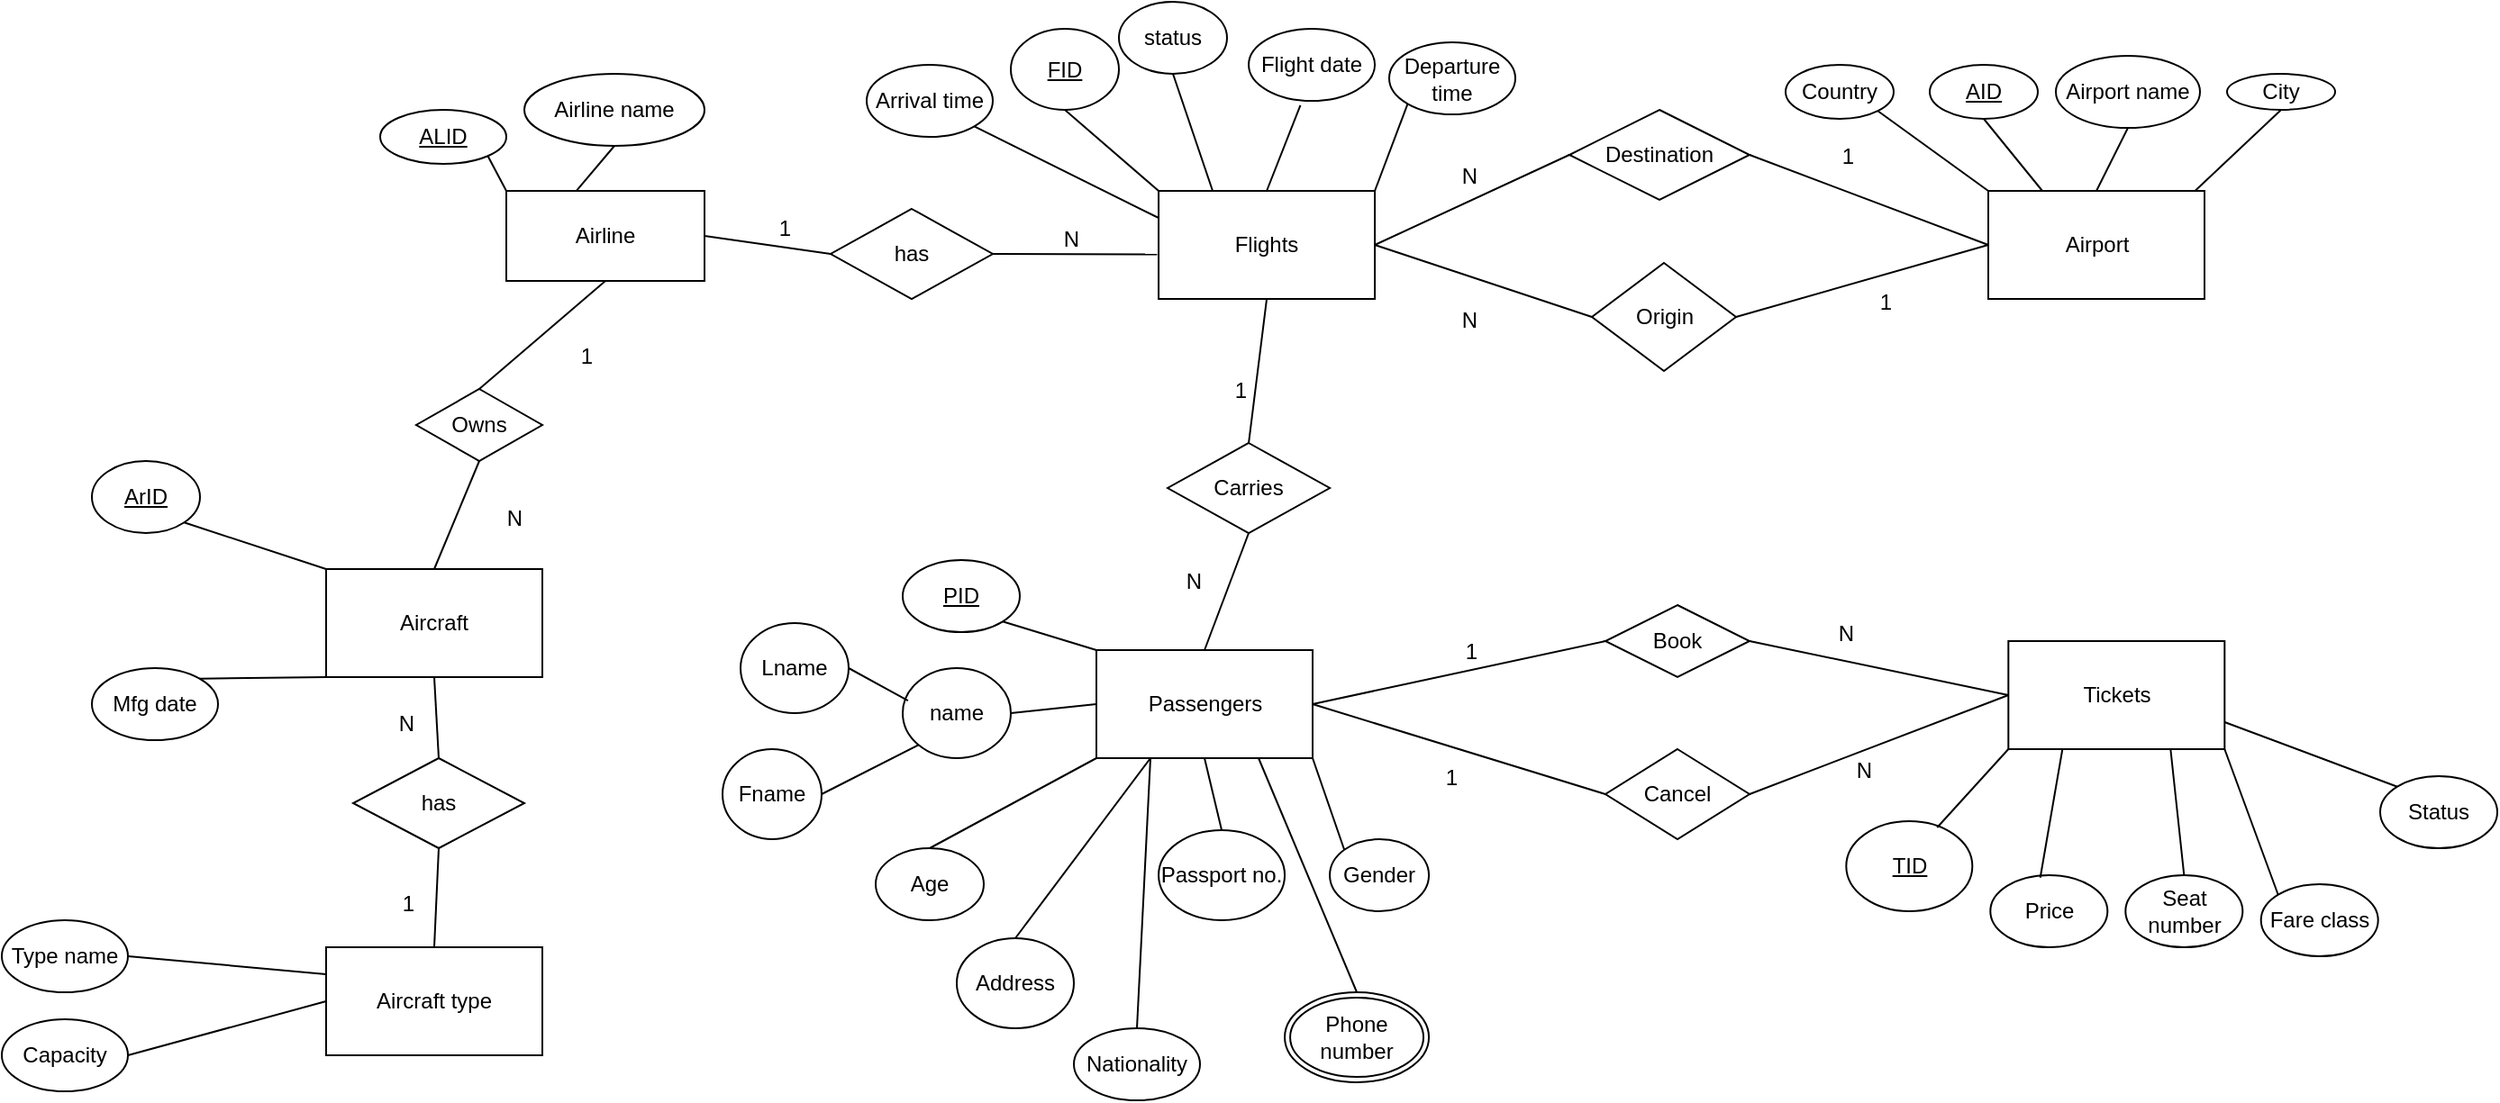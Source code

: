 <mxfile version="24.0.2" type="device">
  <diagram id="R2lEEEUBdFMjLlhIrx00" name="Page-1">
    <mxGraphModel dx="2116" dy="1757" grid="1" gridSize="10" guides="1" tooltips="1" connect="1" arrows="1" fold="1" page="1" pageScale="1" pageWidth="850" pageHeight="1100" math="0" shadow="0" extFonts="Permanent Marker^https://fonts.googleapis.com/css?family=Permanent+Marker">
      <root>
        <mxCell id="0" />
        <mxCell id="1" parent="0" />
        <mxCell id="Ed32em5z93W1DroC9NEO-1" value="Airport" style="rounded=0;whiteSpace=wrap;html=1;" vertex="1" parent="1">
          <mxGeometry x="632.5" y="100" width="120" height="60" as="geometry" />
        </mxCell>
        <mxCell id="Ed32em5z93W1DroC9NEO-5" value="Airline" style="rounded=0;whiteSpace=wrap;html=1;" vertex="1" parent="1">
          <mxGeometry x="-190" y="100" width="110" height="50" as="geometry" />
        </mxCell>
        <mxCell id="Ed32em5z93W1DroC9NEO-7" value="Tickets" style="rounded=0;whiteSpace=wrap;html=1;" vertex="1" parent="1">
          <mxGeometry x="643.66" y="350" width="120" height="60" as="geometry" />
        </mxCell>
        <mxCell id="Ed32em5z93W1DroC9NEO-8" value="Passengers" style="whiteSpace=wrap;html=1;" vertex="1" parent="1">
          <mxGeometry x="137.5" y="355" width="120" height="60" as="geometry" />
        </mxCell>
        <mxCell id="Ed32em5z93W1DroC9NEO-9" value="Flights" style="whiteSpace=wrap;html=1;" vertex="1" parent="1">
          <mxGeometry x="172.03" y="100" width="120" height="60" as="geometry" />
        </mxCell>
        <mxCell id="Ed32em5z93W1DroC9NEO-10" value="Aircraft" style="whiteSpace=wrap;html=1;" vertex="1" parent="1">
          <mxGeometry x="-290" y="310" width="120" height="60" as="geometry" />
        </mxCell>
        <mxCell id="Ed32em5z93W1DroC9NEO-11" value="Aircraft type" style="whiteSpace=wrap;html=1;" vertex="1" parent="1">
          <mxGeometry x="-290" y="520" width="120" height="60" as="geometry" />
        </mxCell>
        <mxCell id="Ed32em5z93W1DroC9NEO-16" value="ALID" style="ellipse;whiteSpace=wrap;html=1;align=center;fontStyle=4;" vertex="1" parent="1">
          <mxGeometry x="-260" y="55" width="70" height="30" as="geometry" />
        </mxCell>
        <mxCell id="Ed32em5z93W1DroC9NEO-22" value="" style="endArrow=none;html=1;rounded=0;exitX=0;exitY=0;exitDx=0;exitDy=0;entryX=1;entryY=1;entryDx=0;entryDy=0;" edge="1" parent="1" source="Ed32em5z93W1DroC9NEO-5" target="Ed32em5z93W1DroC9NEO-16">
          <mxGeometry width="50" height="50" relative="1" as="geometry">
            <mxPoint x="-200" y="115" as="sourcePoint" />
            <mxPoint x="-150" y="65" as="targetPoint" />
          </mxGeometry>
        </mxCell>
        <mxCell id="Ed32em5z93W1DroC9NEO-24" value="Airline name" style="ellipse;whiteSpace=wrap;html=1;align=center;" vertex="1" parent="1">
          <mxGeometry x="-180" y="35" width="100" height="40" as="geometry" />
        </mxCell>
        <mxCell id="Ed32em5z93W1DroC9NEO-25" value="Airport name" style="ellipse;whiteSpace=wrap;html=1;align=center;" vertex="1" parent="1">
          <mxGeometry x="670" y="25" width="80" height="40" as="geometry" />
        </mxCell>
        <mxCell id="Ed32em5z93W1DroC9NEO-27" value="AID" style="ellipse;whiteSpace=wrap;html=1;align=center;fontStyle=4;" vertex="1" parent="1">
          <mxGeometry x="600" y="30" width="60" height="30" as="geometry" />
        </mxCell>
        <mxCell id="Ed32em5z93W1DroC9NEO-28" value="Country" style="ellipse;whiteSpace=wrap;html=1;align=center;" vertex="1" parent="1">
          <mxGeometry x="520" y="30" width="60" height="30" as="geometry" />
        </mxCell>
        <mxCell id="Ed32em5z93W1DroC9NEO-29" value="City" style="ellipse;whiteSpace=wrap;html=1;align=center;" vertex="1" parent="1">
          <mxGeometry x="765" y="35" width="60" height="20" as="geometry" />
        </mxCell>
        <mxCell id="Ed32em5z93W1DroC9NEO-32" value="" style="endArrow=none;html=1;rounded=0;entryX=0.353;entryY=0.002;entryDx=0;entryDy=0;entryPerimeter=0;exitX=0.5;exitY=1;exitDx=0;exitDy=0;" edge="1" parent="1" source="Ed32em5z93W1DroC9NEO-24" target="Ed32em5z93W1DroC9NEO-5">
          <mxGeometry relative="1" as="geometry">
            <mxPoint x="-110" y="75" as="sourcePoint" />
            <mxPoint x="50" y="75" as="targetPoint" />
          </mxGeometry>
        </mxCell>
        <mxCell id="Ed32em5z93W1DroC9NEO-35" value="" style="endArrow=none;html=1;rounded=0;entryX=0;entryY=0;entryDx=0;entryDy=0;exitX=1;exitY=1;exitDx=0;exitDy=0;" edge="1" parent="1" source="Ed32em5z93W1DroC9NEO-28" target="Ed32em5z93W1DroC9NEO-1">
          <mxGeometry relative="1" as="geometry">
            <mxPoint x="525" y="100" as="sourcePoint" />
            <mxPoint x="685" y="100" as="targetPoint" />
          </mxGeometry>
        </mxCell>
        <mxCell id="Ed32em5z93W1DroC9NEO-36" value="" style="endArrow=none;html=1;rounded=0;entryX=0.25;entryY=0;entryDx=0;entryDy=0;exitX=0.5;exitY=1;exitDx=0;exitDy=0;" edge="1" parent="1" source="Ed32em5z93W1DroC9NEO-27" target="Ed32em5z93W1DroC9NEO-1">
          <mxGeometry relative="1" as="geometry">
            <mxPoint x="571" y="65" as="sourcePoint" />
            <mxPoint x="630" y="84" as="targetPoint" />
          </mxGeometry>
        </mxCell>
        <mxCell id="Ed32em5z93W1DroC9NEO-37" value="" style="endArrow=none;html=1;rounded=0;entryX=0.5;entryY=0;entryDx=0;entryDy=0;exitX=0.5;exitY=1;exitDx=0;exitDy=0;" edge="1" parent="1" source="Ed32em5z93W1DroC9NEO-25" target="Ed32em5z93W1DroC9NEO-1">
          <mxGeometry relative="1" as="geometry">
            <mxPoint x="680" y="80" as="sourcePoint" />
            <mxPoint x="720" y="89" as="targetPoint" />
          </mxGeometry>
        </mxCell>
        <mxCell id="Ed32em5z93W1DroC9NEO-38" value="" style="endArrow=none;html=1;rounded=0;entryX=0.954;entryY=0.005;entryDx=0;entryDy=0;entryPerimeter=0;exitX=0.5;exitY=1;exitDx=0;exitDy=0;" edge="1" parent="1" source="Ed32em5z93W1DroC9NEO-29" target="Ed32em5z93W1DroC9NEO-1">
          <mxGeometry relative="1" as="geometry">
            <mxPoint x="770" y="60" as="sourcePoint" />
            <mxPoint x="930" y="60" as="targetPoint" />
          </mxGeometry>
        </mxCell>
        <mxCell id="Ed32em5z93W1DroC9NEO-40" value="status" style="ellipse;whiteSpace=wrap;html=1;align=center;" vertex="1" parent="1">
          <mxGeometry x="150" y="-5" width="60" height="40" as="geometry" />
        </mxCell>
        <mxCell id="Ed32em5z93W1DroC9NEO-42" value="Arrival time" style="ellipse;whiteSpace=wrap;html=1;align=center;" vertex="1" parent="1">
          <mxGeometry x="10" y="30" width="70" height="40" as="geometry" />
        </mxCell>
        <mxCell id="Ed32em5z93W1DroC9NEO-43" value="Flight date" style="ellipse;whiteSpace=wrap;html=1;align=center;" vertex="1" parent="1">
          <mxGeometry x="222.03" y="10" width="70" height="40" as="geometry" />
        </mxCell>
        <mxCell id="Ed32em5z93W1DroC9NEO-44" value="Departure time" style="ellipse;whiteSpace=wrap;html=1;align=center;" vertex="1" parent="1">
          <mxGeometry x="300" y="17.5" width="70" height="40" as="geometry" />
        </mxCell>
        <mxCell id="Ed32em5z93W1DroC9NEO-47" value="FID" style="ellipse;whiteSpace=wrap;html=1;align=center;fontStyle=4;" vertex="1" parent="1">
          <mxGeometry x="90.0" y="10" width="60" height="45" as="geometry" />
        </mxCell>
        <mxCell id="Ed32em5z93W1DroC9NEO-48" value="" style="endArrow=none;html=1;rounded=0;exitX=0.5;exitY=1;exitDx=0;exitDy=0;entryX=0;entryY=0;entryDx=0;entryDy=0;" edge="1" parent="1" source="Ed32em5z93W1DroC9NEO-47" target="Ed32em5z93W1DroC9NEO-9">
          <mxGeometry relative="1" as="geometry">
            <mxPoint x="-120.0" y="210" as="sourcePoint" />
            <mxPoint x="40.0" y="210" as="targetPoint" />
            <Array as="points" />
          </mxGeometry>
        </mxCell>
        <mxCell id="Ed32em5z93W1DroC9NEO-49" value="" style="endArrow=none;html=1;rounded=0;exitX=0.41;exitY=1.062;exitDx=0;exitDy=0;entryX=0.5;entryY=0;entryDx=0;entryDy=0;exitPerimeter=0;" edge="1" parent="1" source="Ed32em5z93W1DroC9NEO-43" target="Ed32em5z93W1DroC9NEO-9">
          <mxGeometry relative="1" as="geometry">
            <mxPoint x="150.0" y="70" as="sourcePoint" />
            <mxPoint x="170.0" y="90" as="targetPoint" />
            <Array as="points" />
          </mxGeometry>
        </mxCell>
        <mxCell id="Ed32em5z93W1DroC9NEO-50" value="" style="endArrow=none;html=1;rounded=0;exitX=0;exitY=1;exitDx=0;exitDy=0;entryX=1;entryY=0;entryDx=0;entryDy=0;" edge="1" parent="1" source="Ed32em5z93W1DroC9NEO-44" target="Ed32em5z93W1DroC9NEO-9">
          <mxGeometry relative="1" as="geometry">
            <mxPoint x="233.0" y="62" as="sourcePoint" />
            <mxPoint x="230.0" y="90" as="targetPoint" />
            <Array as="points" />
          </mxGeometry>
        </mxCell>
        <mxCell id="Ed32em5z93W1DroC9NEO-51" value="" style="endArrow=none;html=1;rounded=0;exitX=1;exitY=1;exitDx=0;exitDy=0;entryX=0;entryY=0.25;entryDx=0;entryDy=0;" edge="1" parent="1" source="Ed32em5z93W1DroC9NEO-42" target="Ed32em5z93W1DroC9NEO-9">
          <mxGeometry relative="1" as="geometry">
            <mxPoint x="243.0" y="72" as="sourcePoint" />
            <mxPoint x="240.0" y="100" as="targetPoint" />
            <Array as="points" />
          </mxGeometry>
        </mxCell>
        <mxCell id="Ed32em5z93W1DroC9NEO-54" value="" style="endArrow=none;html=1;rounded=0;entryX=0.5;entryY=1;entryDx=0;entryDy=0;exitX=0.25;exitY=0;exitDx=0;exitDy=0;" edge="1" parent="1" source="Ed32em5z93W1DroC9NEO-9" target="Ed32em5z93W1DroC9NEO-40">
          <mxGeometry relative="1" as="geometry">
            <mxPoint x="292" y="160" as="sourcePoint" />
            <mxPoint x="250.0" y="110" as="targetPoint" />
            <Array as="points" />
          </mxGeometry>
        </mxCell>
        <mxCell id="Ed32em5z93W1DroC9NEO-55" value="ArID" style="ellipse;whiteSpace=wrap;html=1;align=center;fontStyle=4;" vertex="1" parent="1">
          <mxGeometry x="-420" y="250" width="60" height="40" as="geometry" />
        </mxCell>
        <mxCell id="Ed32em5z93W1DroC9NEO-56" value="Type name" style="ellipse;whiteSpace=wrap;html=1;align=center;" vertex="1" parent="1">
          <mxGeometry x="-470" y="505" width="70" height="40" as="geometry" />
        </mxCell>
        <mxCell id="Ed32em5z93W1DroC9NEO-57" value="Mfg date" style="ellipse;whiteSpace=wrap;html=1;align=center;" vertex="1" parent="1">
          <mxGeometry x="-420" y="365" width="70" height="40" as="geometry" />
        </mxCell>
        <mxCell id="Ed32em5z93W1DroC9NEO-58" value="Capacity" style="ellipse;whiteSpace=wrap;html=1;align=center;" vertex="1" parent="1">
          <mxGeometry x="-470" y="560" width="70" height="40" as="geometry" />
        </mxCell>
        <mxCell id="Ed32em5z93W1DroC9NEO-59" value="" style="endArrow=none;html=1;rounded=0;exitX=1;exitY=0;exitDx=0;exitDy=0;entryX=0;entryY=1;entryDx=0;entryDy=0;" edge="1" parent="1" source="Ed32em5z93W1DroC9NEO-57" target="Ed32em5z93W1DroC9NEO-10">
          <mxGeometry relative="1" as="geometry">
            <mxPoint x="-170" y="380" as="sourcePoint" />
            <mxPoint x="-10" y="380" as="targetPoint" />
          </mxGeometry>
        </mxCell>
        <mxCell id="Ed32em5z93W1DroC9NEO-60" value="" style="endArrow=none;html=1;rounded=0;exitX=1;exitY=0.5;exitDx=0;exitDy=0;entryX=0;entryY=0.25;entryDx=0;entryDy=0;" edge="1" parent="1" source="Ed32em5z93W1DroC9NEO-56" target="Ed32em5z93W1DroC9NEO-11">
          <mxGeometry relative="1" as="geometry">
            <mxPoint x="-310" y="436" as="sourcePoint" />
            <mxPoint x="-280" y="410" as="targetPoint" />
          </mxGeometry>
        </mxCell>
        <mxCell id="Ed32em5z93W1DroC9NEO-61" value="" style="endArrow=none;html=1;rounded=0;exitX=1;exitY=0.5;exitDx=0;exitDy=0;entryX=0;entryY=0.5;entryDx=0;entryDy=0;" edge="1" parent="1" source="Ed32em5z93W1DroC9NEO-58" target="Ed32em5z93W1DroC9NEO-11">
          <mxGeometry relative="1" as="geometry">
            <mxPoint x="-300" y="446" as="sourcePoint" />
            <mxPoint x="-270" y="420" as="targetPoint" />
          </mxGeometry>
        </mxCell>
        <mxCell id="Ed32em5z93W1DroC9NEO-62" value="" style="endArrow=none;html=1;rounded=0;exitX=1;exitY=1;exitDx=0;exitDy=0;entryX=0;entryY=0;entryDx=0;entryDy=0;" edge="1" parent="1" source="Ed32em5z93W1DroC9NEO-55" target="Ed32em5z93W1DroC9NEO-10">
          <mxGeometry relative="1" as="geometry">
            <mxPoint x="-390" y="320" as="sourcePoint" />
            <mxPoint x="-280" y="320" as="targetPoint" />
          </mxGeometry>
        </mxCell>
        <mxCell id="Ed32em5z93W1DroC9NEO-64" value="TID" style="ellipse;whiteSpace=wrap;html=1;align=center;fontStyle=4;" vertex="1" parent="1">
          <mxGeometry x="553.66" y="450" width="70" height="50" as="geometry" />
        </mxCell>
        <mxCell id="Ed32em5z93W1DroC9NEO-65" value="Status" style="ellipse;whiteSpace=wrap;html=1;align=center;" vertex="1" parent="1">
          <mxGeometry x="850" y="425" width="65" height="40" as="geometry" />
        </mxCell>
        <mxCell id="Ed32em5z93W1DroC9NEO-66" value="Price" style="ellipse;whiteSpace=wrap;html=1;align=center;" vertex="1" parent="1">
          <mxGeometry x="633.66" y="480" width="65" height="40" as="geometry" />
        </mxCell>
        <mxCell id="Ed32em5z93W1DroC9NEO-67" value="Seat number" style="ellipse;whiteSpace=wrap;html=1;align=center;" vertex="1" parent="1">
          <mxGeometry x="708.66" y="480" width="65" height="40" as="geometry" />
        </mxCell>
        <mxCell id="Ed32em5z93W1DroC9NEO-68" value="Fare class" style="ellipse;whiteSpace=wrap;html=1;align=center;" vertex="1" parent="1">
          <mxGeometry x="783.85" y="485" width="65" height="40" as="geometry" />
        </mxCell>
        <mxCell id="Ed32em5z93W1DroC9NEO-70" value="" style="endArrow=none;html=1;rounded=0;exitX=1;exitY=0.75;exitDx=0;exitDy=0;entryX=0;entryY=0;entryDx=0;entryDy=0;" edge="1" parent="1" source="Ed32em5z93W1DroC9NEO-7" target="Ed32em5z93W1DroC9NEO-65">
          <mxGeometry relative="1" as="geometry">
            <mxPoint x="713.66" y="350" as="sourcePoint" />
            <mxPoint x="873.66" y="350" as="targetPoint" />
          </mxGeometry>
        </mxCell>
        <mxCell id="Ed32em5z93W1DroC9NEO-71" value="" style="endArrow=none;html=1;rounded=0;exitX=0;exitY=1;exitDx=0;exitDy=0;entryX=0.721;entryY=0.07;entryDx=0;entryDy=0;entryPerimeter=0;" edge="1" parent="1" source="Ed32em5z93W1DroC9NEO-7" target="Ed32em5z93W1DroC9NEO-64">
          <mxGeometry relative="1" as="geometry">
            <mxPoint x="653.66" y="405" as="sourcePoint" />
            <mxPoint x="608.66" y="420" as="targetPoint" />
          </mxGeometry>
        </mxCell>
        <mxCell id="Ed32em5z93W1DroC9NEO-73" value="" style="endArrow=none;html=1;rounded=0;exitX=0.25;exitY=1;exitDx=0;exitDy=0;entryX=0.426;entryY=0.034;entryDx=0;entryDy=0;entryPerimeter=0;" edge="1" parent="1" source="Ed32em5z93W1DroC9NEO-7" target="Ed32em5z93W1DroC9NEO-66">
          <mxGeometry relative="1" as="geometry">
            <mxPoint x="653.66" y="420" as="sourcePoint" />
            <mxPoint x="614.66" y="459" as="targetPoint" />
            <Array as="points" />
          </mxGeometry>
        </mxCell>
        <mxCell id="Ed32em5z93W1DroC9NEO-74" value="" style="endArrow=none;html=1;rounded=0;exitX=0.75;exitY=1;exitDx=0;exitDy=0;entryX=0.5;entryY=0;entryDx=0;entryDy=0;" edge="1" parent="1" source="Ed32em5z93W1DroC9NEO-7" target="Ed32em5z93W1DroC9NEO-67">
          <mxGeometry relative="1" as="geometry">
            <mxPoint x="663.66" y="430" as="sourcePoint" />
            <mxPoint x="624.66" y="469" as="targetPoint" />
          </mxGeometry>
        </mxCell>
        <mxCell id="Ed32em5z93W1DroC9NEO-76" value="" style="endArrow=none;html=1;rounded=0;exitX=1;exitY=1;exitDx=0;exitDy=0;entryX=0;entryY=0;entryDx=0;entryDy=0;" edge="1" parent="1" source="Ed32em5z93W1DroC9NEO-7" target="Ed32em5z93W1DroC9NEO-68">
          <mxGeometry relative="1" as="geometry">
            <mxPoint x="673.66" y="440" as="sourcePoint" />
            <mxPoint x="795.858" y="485.749" as="targetPoint" />
          </mxGeometry>
        </mxCell>
        <mxCell id="Ed32em5z93W1DroC9NEO-77" value="Lname" style="ellipse;whiteSpace=wrap;html=1;align=center;" vertex="1" parent="1">
          <mxGeometry x="-60" y="340" width="60" height="50" as="geometry" />
        </mxCell>
        <mxCell id="Ed32em5z93W1DroC9NEO-78" value="PID" style="ellipse;whiteSpace=wrap;html=1;align=center;fontStyle=4;" vertex="1" parent="1">
          <mxGeometry x="30.0" y="305" width="65" height="40" as="geometry" />
        </mxCell>
        <mxCell id="Ed32em5z93W1DroC9NEO-79" value="name" style="ellipse;whiteSpace=wrap;html=1;align=center;" vertex="1" parent="1">
          <mxGeometry x="30" y="365" width="60" height="50" as="geometry" />
        </mxCell>
        <mxCell id="Ed32em5z93W1DroC9NEO-80" value="Fname" style="ellipse;whiteSpace=wrap;html=1;align=center;" vertex="1" parent="1">
          <mxGeometry x="-70" y="410" width="55" height="50" as="geometry" />
        </mxCell>
        <mxCell id="Ed32em5z93W1DroC9NEO-81" value="Gender" style="ellipse;whiteSpace=wrap;html=1;align=center;" vertex="1" parent="1">
          <mxGeometry x="267.03" y="460" width="55" height="40" as="geometry" />
        </mxCell>
        <mxCell id="Ed32em5z93W1DroC9NEO-82" value="Address" style="ellipse;whiteSpace=wrap;html=1;align=center;" vertex="1" parent="1">
          <mxGeometry x="60" y="515" width="65" height="50" as="geometry" />
        </mxCell>
        <mxCell id="Ed32em5z93W1DroC9NEO-83" value="Age" style="ellipse;whiteSpace=wrap;html=1;align=center;" vertex="1" parent="1">
          <mxGeometry x="15" y="465" width="60" height="40" as="geometry" />
        </mxCell>
        <mxCell id="Ed32em5z93W1DroC9NEO-84" value="Nationality" style="ellipse;whiteSpace=wrap;html=1;align=center;" vertex="1" parent="1">
          <mxGeometry x="125" y="565" width="70" height="40" as="geometry" />
        </mxCell>
        <mxCell id="Ed32em5z93W1DroC9NEO-85" value="Passport no." style="ellipse;whiteSpace=wrap;html=1;align=center;" vertex="1" parent="1">
          <mxGeometry x="172.03" y="455" width="70" height="50" as="geometry" />
        </mxCell>
        <mxCell id="Ed32em5z93W1DroC9NEO-86" value="Phone number" style="ellipse;shape=doubleEllipse;margin=3;whiteSpace=wrap;html=1;align=center;" vertex="1" parent="1">
          <mxGeometry x="242.03" y="545" width="80" height="50" as="geometry" />
        </mxCell>
        <mxCell id="Ed32em5z93W1DroC9NEO-87" value="" style="endArrow=none;html=1;rounded=0;exitX=0;exitY=0;exitDx=0;exitDy=0;entryX=1;entryY=1;entryDx=0;entryDy=0;" edge="1" parent="1" source="Ed32em5z93W1DroC9NEO-8" target="Ed32em5z93W1DroC9NEO-78">
          <mxGeometry relative="1" as="geometry">
            <mxPoint x="22.5" y="395" as="sourcePoint" />
            <mxPoint x="292.5" y="345" as="targetPoint" />
          </mxGeometry>
        </mxCell>
        <mxCell id="Ed32em5z93W1DroC9NEO-88" value="" style="endArrow=none;html=1;rounded=0;exitX=0.5;exitY=0;exitDx=0;exitDy=0;entryX=0.25;entryY=1;entryDx=0;entryDy=0;" edge="1" parent="1" source="Ed32em5z93W1DroC9NEO-82" target="Ed32em5z93W1DroC9NEO-8">
          <mxGeometry relative="1" as="geometry">
            <mxPoint x="22.5" y="375" as="sourcePoint" />
            <mxPoint x="137.5" y="415" as="targetPoint" />
          </mxGeometry>
        </mxCell>
        <mxCell id="Ed32em5z93W1DroC9NEO-90" value="" style="endArrow=none;html=1;rounded=0;entryX=0;entryY=1;entryDx=0;entryDy=0;exitX=0.5;exitY=0;exitDx=0;exitDy=0;" edge="1" parent="1" source="Ed32em5z93W1DroC9NEO-83" target="Ed32em5z93W1DroC9NEO-8">
          <mxGeometry relative="1" as="geometry">
            <mxPoint x="22.5" y="375" as="sourcePoint" />
            <mxPoint x="182.5" y="375" as="targetPoint" />
          </mxGeometry>
        </mxCell>
        <mxCell id="Ed32em5z93W1DroC9NEO-91" value="" style="endArrow=none;html=1;rounded=0;entryX=0.25;entryY=1;entryDx=0;entryDy=0;exitX=0.5;exitY=0;exitDx=0;exitDy=0;" edge="1" parent="1" source="Ed32em5z93W1DroC9NEO-84" target="Ed32em5z93W1DroC9NEO-8">
          <mxGeometry relative="1" as="geometry">
            <mxPoint x="22.5" y="375" as="sourcePoint" />
            <mxPoint x="182.5" y="375" as="targetPoint" />
          </mxGeometry>
        </mxCell>
        <mxCell id="Ed32em5z93W1DroC9NEO-92" value="" style="endArrow=none;html=1;rounded=0;entryX=0.5;entryY=1;entryDx=0;entryDy=0;exitX=0.5;exitY=0;exitDx=0;exitDy=0;" edge="1" parent="1" source="Ed32em5z93W1DroC9NEO-85" target="Ed32em5z93W1DroC9NEO-8">
          <mxGeometry relative="1" as="geometry">
            <mxPoint x="22.5" y="375" as="sourcePoint" />
            <mxPoint x="182.5" y="375" as="targetPoint" />
          </mxGeometry>
        </mxCell>
        <mxCell id="Ed32em5z93W1DroC9NEO-93" value="" style="endArrow=none;html=1;rounded=0;entryX=0.75;entryY=1;entryDx=0;entryDy=0;exitX=0.5;exitY=0;exitDx=0;exitDy=0;" edge="1" parent="1" source="Ed32em5z93W1DroC9NEO-86" target="Ed32em5z93W1DroC9NEO-8">
          <mxGeometry relative="1" as="geometry">
            <mxPoint x="22.5" y="375" as="sourcePoint" />
            <mxPoint x="182.5" y="375" as="targetPoint" />
          </mxGeometry>
        </mxCell>
        <mxCell id="Ed32em5z93W1DroC9NEO-94" value="" style="endArrow=none;html=1;rounded=0;entryX=1;entryY=1;entryDx=0;entryDy=0;exitX=0;exitY=0;exitDx=0;exitDy=0;" edge="1" parent="1" source="Ed32em5z93W1DroC9NEO-81" target="Ed32em5z93W1DroC9NEO-8">
          <mxGeometry relative="1" as="geometry">
            <mxPoint x="22.5" y="375" as="sourcePoint" />
            <mxPoint x="182.5" y="375" as="targetPoint" />
          </mxGeometry>
        </mxCell>
        <mxCell id="Ed32em5z93W1DroC9NEO-95" value="" style="endArrow=none;html=1;rounded=0;entryX=0;entryY=0.5;entryDx=0;entryDy=0;exitX=1;exitY=0.5;exitDx=0;exitDy=0;" edge="1" parent="1" source="Ed32em5z93W1DroC9NEO-79" target="Ed32em5z93W1DroC9NEO-8">
          <mxGeometry relative="1" as="geometry">
            <mxPoint x="22.5" y="375" as="sourcePoint" />
            <mxPoint x="182.5" y="375" as="targetPoint" />
          </mxGeometry>
        </mxCell>
        <mxCell id="Ed32em5z93W1DroC9NEO-96" value="" style="endArrow=none;html=1;rounded=0;entryX=1;entryY=0.5;entryDx=0;entryDy=0;exitX=0;exitY=1;exitDx=0;exitDy=0;" edge="1" parent="1" source="Ed32em5z93W1DroC9NEO-79" target="Ed32em5z93W1DroC9NEO-80">
          <mxGeometry relative="1" as="geometry">
            <mxPoint x="-298.75" y="374.23" as="sourcePoint" />
            <mxPoint x="-138.75" y="374.23" as="targetPoint" />
          </mxGeometry>
        </mxCell>
        <mxCell id="Ed32em5z93W1DroC9NEO-97" value="" style="endArrow=none;html=1;rounded=0;entryX=1;entryY=0.5;entryDx=0;entryDy=0;exitX=0.049;exitY=0.362;exitDx=0;exitDy=0;exitPerimeter=0;" edge="1" parent="1" source="Ed32em5z93W1DroC9NEO-79" target="Ed32em5z93W1DroC9NEO-77">
          <mxGeometry relative="1" as="geometry">
            <mxPoint x="-298.75" y="374.23" as="sourcePoint" />
            <mxPoint x="-138.75" y="374.23" as="targetPoint" />
          </mxGeometry>
        </mxCell>
        <mxCell id="Ed32em5z93W1DroC9NEO-98" value="Origin" style="shape=rhombus;perimeter=rhombusPerimeter;whiteSpace=wrap;html=1;align=center;" vertex="1" parent="1">
          <mxGeometry x="412.5" y="140" width="80" height="60" as="geometry" />
        </mxCell>
        <mxCell id="Ed32em5z93W1DroC9NEO-99" value="Destination" style="shape=rhombus;perimeter=rhombusPerimeter;whiteSpace=wrap;html=1;align=center;" vertex="1" parent="1">
          <mxGeometry x="400" y="55" width="100" height="50" as="geometry" />
        </mxCell>
        <mxCell id="Ed32em5z93W1DroC9NEO-100" value="" style="endArrow=none;html=1;rounded=0;exitX=0;exitY=0.5;exitDx=0;exitDy=0;entryX=1;entryY=0.5;entryDx=0;entryDy=0;" edge="1" parent="1" source="Ed32em5z93W1DroC9NEO-98" target="Ed32em5z93W1DroC9NEO-9">
          <mxGeometry relative="1" as="geometry">
            <mxPoint x="767.5" y="265" as="sourcePoint" />
            <mxPoint x="927.5" y="265" as="targetPoint" />
          </mxGeometry>
        </mxCell>
        <mxCell id="Ed32em5z93W1DroC9NEO-101" value="1" style="resizable=0;html=1;whiteSpace=wrap;align=right;verticalAlign=bottom;" connectable="0" vertex="1" parent="Ed32em5z93W1DroC9NEO-100">
          <mxGeometry x="1" relative="1" as="geometry">
            <mxPoint x="268" y="-40" as="offset" />
          </mxGeometry>
        </mxCell>
        <mxCell id="Ed32em5z93W1DroC9NEO-102" value="" style="endArrow=none;html=1;rounded=0;exitX=1;exitY=0.5;exitDx=0;exitDy=0;entryX=0;entryY=0.5;entryDx=0;entryDy=0;" edge="1" parent="1" source="Ed32em5z93W1DroC9NEO-98" target="Ed32em5z93W1DroC9NEO-1">
          <mxGeometry relative="1" as="geometry">
            <mxPoint x="360" y="260" as="sourcePoint" />
            <mxPoint x="520" y="260" as="targetPoint" />
          </mxGeometry>
        </mxCell>
        <mxCell id="Ed32em5z93W1DroC9NEO-103" value="N" style="resizable=0;html=1;whiteSpace=wrap;align=right;verticalAlign=bottom;" connectable="0" vertex="1" parent="Ed32em5z93W1DroC9NEO-102">
          <mxGeometry x="1" relative="1" as="geometry">
            <mxPoint x="-282" y="-30" as="offset" />
          </mxGeometry>
        </mxCell>
        <mxCell id="Ed32em5z93W1DroC9NEO-104" value="" style="endArrow=none;html=1;rounded=0;exitX=0;exitY=0.5;exitDx=0;exitDy=0;entryX=1;entryY=0.5;entryDx=0;entryDy=0;" edge="1" parent="1" source="Ed32em5z93W1DroC9NEO-1" target="Ed32em5z93W1DroC9NEO-99">
          <mxGeometry relative="1" as="geometry">
            <mxPoint x="767.5" y="265" as="sourcePoint" />
            <mxPoint x="927.5" y="265" as="targetPoint" />
          </mxGeometry>
        </mxCell>
        <mxCell id="Ed32em5z93W1DroC9NEO-105" value="1" style="resizable=0;html=1;whiteSpace=wrap;align=right;verticalAlign=bottom;" connectable="0" vertex="1" parent="Ed32em5z93W1DroC9NEO-104">
          <mxGeometry x="1" relative="1" as="geometry">
            <mxPoint x="80" y="90" as="offset" />
          </mxGeometry>
        </mxCell>
        <mxCell id="Ed32em5z93W1DroC9NEO-106" value="" style="endArrow=none;html=1;rounded=0;entryX=1;entryY=0.5;entryDx=0;entryDy=0;exitX=0;exitY=0.5;exitDx=0;exitDy=0;" edge="1" parent="1" source="Ed32em5z93W1DroC9NEO-99" target="Ed32em5z93W1DroC9NEO-9">
          <mxGeometry relative="1" as="geometry">
            <mxPoint x="360" y="260" as="sourcePoint" />
            <mxPoint x="520" y="260" as="targetPoint" />
          </mxGeometry>
        </mxCell>
        <mxCell id="Ed32em5z93W1DroC9NEO-107" value="N" style="resizable=0;html=1;whiteSpace=wrap;align=right;verticalAlign=bottom;" connectable="0" vertex="1" parent="Ed32em5z93W1DroC9NEO-106">
          <mxGeometry x="1" relative="1" as="geometry">
            <mxPoint x="58" y="50" as="offset" />
          </mxGeometry>
        </mxCell>
        <mxCell id="Ed32em5z93W1DroC9NEO-108" value="Owns" style="shape=rhombus;perimeter=rhombusPerimeter;whiteSpace=wrap;html=1;align=center;" vertex="1" parent="1">
          <mxGeometry x="-240" y="210" width="70" height="40" as="geometry" />
        </mxCell>
        <mxCell id="Ed32em5z93W1DroC9NEO-109" value="" style="endArrow=none;html=1;rounded=0;entryX=0.5;entryY=1;entryDx=0;entryDy=0;exitX=0.5;exitY=0;exitDx=0;exitDy=0;" edge="1" parent="1" source="Ed32em5z93W1DroC9NEO-108" target="Ed32em5z93W1DroC9NEO-5">
          <mxGeometry relative="1" as="geometry">
            <mxPoint x="-60" y="305" as="sourcePoint" />
            <mxPoint x="100" y="305" as="targetPoint" />
          </mxGeometry>
        </mxCell>
        <mxCell id="Ed32em5z93W1DroC9NEO-110" value="1" style="resizable=0;html=1;whiteSpace=wrap;align=right;verticalAlign=bottom;" connectable="0" vertex="1" parent="Ed32em5z93W1DroC9NEO-109">
          <mxGeometry x="1" relative="1" as="geometry">
            <mxPoint x="-5" y="50" as="offset" />
          </mxGeometry>
        </mxCell>
        <mxCell id="Ed32em5z93W1DroC9NEO-111" value="" style="endArrow=none;html=1;rounded=0;entryX=0.5;entryY=1;entryDx=0;entryDy=0;exitX=0.5;exitY=0;exitDx=0;exitDy=0;" edge="1" parent="1" source="Ed32em5z93W1DroC9NEO-10" target="Ed32em5z93W1DroC9NEO-108">
          <mxGeometry relative="1" as="geometry">
            <mxPoint x="-170" y="310" as="sourcePoint" />
            <mxPoint x="-10" y="310" as="targetPoint" />
          </mxGeometry>
        </mxCell>
        <mxCell id="Ed32em5z93W1DroC9NEO-112" value="N" style="resizable=0;html=1;whiteSpace=wrap;align=right;verticalAlign=bottom;" connectable="0" vertex="1" parent="Ed32em5z93W1DroC9NEO-111">
          <mxGeometry x="1" relative="1" as="geometry">
            <mxPoint x="25" y="40" as="offset" />
          </mxGeometry>
        </mxCell>
        <mxCell id="Ed32em5z93W1DroC9NEO-114" value="Book" style="shape=rhombus;perimeter=rhombusPerimeter;whiteSpace=wrap;html=1;align=center;" vertex="1" parent="1">
          <mxGeometry x="420" y="330" width="80" height="40" as="geometry" />
        </mxCell>
        <mxCell id="Ed32em5z93W1DroC9NEO-115" value="Cancel" style="shape=rhombus;perimeter=rhombusPerimeter;whiteSpace=wrap;html=1;align=center;" vertex="1" parent="1">
          <mxGeometry x="420" y="410" width="80" height="50" as="geometry" />
        </mxCell>
        <mxCell id="Ed32em5z93W1DroC9NEO-116" value="" style="endArrow=none;html=1;rounded=0;entryX=1;entryY=0.5;entryDx=0;entryDy=0;exitX=0;exitY=0.5;exitDx=0;exitDy=0;" edge="1" parent="1" source="Ed32em5z93W1DroC9NEO-7" target="Ed32em5z93W1DroC9NEO-114">
          <mxGeometry relative="1" as="geometry">
            <mxPoint x="791.35" y="415" as="sourcePoint" />
            <mxPoint x="851.35" y="340" as="targetPoint" />
            <Array as="points" />
          </mxGeometry>
        </mxCell>
        <mxCell id="Ed32em5z93W1DroC9NEO-117" value="N" style="resizable=0;html=1;whiteSpace=wrap;align=right;verticalAlign=bottom;" connectable="0" vertex="1" parent="Ed32em5z93W1DroC9NEO-116">
          <mxGeometry x="1" relative="1" as="geometry">
            <mxPoint x="60" y="5" as="offset" />
          </mxGeometry>
        </mxCell>
        <mxCell id="Ed32em5z93W1DroC9NEO-118" value="" style="endArrow=none;html=1;rounded=0;entryX=1;entryY=0.5;entryDx=0;entryDy=0;exitX=0;exitY=0.5;exitDx=0;exitDy=0;" edge="1" parent="1" source="Ed32em5z93W1DroC9NEO-114" target="Ed32em5z93W1DroC9NEO-8">
          <mxGeometry relative="1" as="geometry">
            <mxPoint x="52.5" y="360" as="sourcePoint" />
            <mxPoint x="72.5" y="435" as="targetPoint" />
          </mxGeometry>
        </mxCell>
        <mxCell id="Ed32em5z93W1DroC9NEO-119" value="1" style="resizable=0;html=1;whiteSpace=wrap;align=right;verticalAlign=bottom;" connectable="0" vertex="1" parent="Ed32em5z93W1DroC9NEO-118">
          <mxGeometry x="1" relative="1" as="geometry">
            <mxPoint x="93" y="-20" as="offset" />
          </mxGeometry>
        </mxCell>
        <mxCell id="Ed32em5z93W1DroC9NEO-124" value="" style="endArrow=none;html=1;rounded=0;entryX=0;entryY=0.5;entryDx=0;entryDy=0;exitX=1;exitY=0.5;exitDx=0;exitDy=0;" edge="1" parent="1" source="Ed32em5z93W1DroC9NEO-8" target="Ed32em5z93W1DroC9NEO-115">
          <mxGeometry relative="1" as="geometry">
            <mxPoint x="330" y="390" as="sourcePoint" />
            <mxPoint x="72.5" y="425" as="targetPoint" />
          </mxGeometry>
        </mxCell>
        <mxCell id="Ed32em5z93W1DroC9NEO-125" value="1" style="resizable=0;html=1;whiteSpace=wrap;align=right;verticalAlign=bottom;" connectable="0" vertex="1" parent="Ed32em5z93W1DroC9NEO-124">
          <mxGeometry x="1" relative="1" as="geometry">
            <mxPoint x="-80" as="offset" />
          </mxGeometry>
        </mxCell>
        <mxCell id="Ed32em5z93W1DroC9NEO-126" value="" style="endArrow=none;html=1;rounded=0;entryX=1;entryY=0.5;entryDx=0;entryDy=0;exitX=0;exitY=0.5;exitDx=0;exitDy=0;" edge="1" parent="1" source="Ed32em5z93W1DroC9NEO-7" target="Ed32em5z93W1DroC9NEO-115">
          <mxGeometry relative="1" as="geometry">
            <mxPoint x="640" y="380" as="sourcePoint" />
            <mxPoint x="851.35" y="410" as="targetPoint" />
          </mxGeometry>
        </mxCell>
        <mxCell id="Ed32em5z93W1DroC9NEO-127" value="N" style="resizable=0;html=1;whiteSpace=wrap;align=right;verticalAlign=bottom;" connectable="0" vertex="1" parent="Ed32em5z93W1DroC9NEO-126">
          <mxGeometry x="1" relative="1" as="geometry">
            <mxPoint x="70" y="-5" as="offset" />
          </mxGeometry>
        </mxCell>
        <mxCell id="Ed32em5z93W1DroC9NEO-128" value="has" style="shape=rhombus;perimeter=rhombusPerimeter;whiteSpace=wrap;html=1;align=center;" vertex="1" parent="1">
          <mxGeometry x="-10" y="110" width="90" height="50" as="geometry" />
        </mxCell>
        <mxCell id="Ed32em5z93W1DroC9NEO-129" value="" style="endArrow=none;html=1;rounded=0;exitX=1;exitY=0.5;exitDx=0;exitDy=0;entryX=0;entryY=0.5;entryDx=0;entryDy=0;" edge="1" parent="1" source="Ed32em5z93W1DroC9NEO-5" target="Ed32em5z93W1DroC9NEO-128">
          <mxGeometry relative="1" as="geometry">
            <mxPoint x="100" y="250" as="sourcePoint" />
            <mxPoint x="260" y="250" as="targetPoint" />
          </mxGeometry>
        </mxCell>
        <mxCell id="Ed32em5z93W1DroC9NEO-130" value="1" style="resizable=0;html=1;whiteSpace=wrap;align=right;verticalAlign=bottom;" connectable="0" vertex="1" parent="Ed32em5z93W1DroC9NEO-129">
          <mxGeometry x="1" relative="1" as="geometry">
            <mxPoint x="-20" y="-5" as="offset" />
          </mxGeometry>
        </mxCell>
        <mxCell id="Ed32em5z93W1DroC9NEO-131" value="" style="endArrow=none;html=1;rounded=0;exitX=1;exitY=0.5;exitDx=0;exitDy=0;entryX=-0.007;entryY=0.588;entryDx=0;entryDy=0;entryPerimeter=0;" edge="1" parent="1" source="Ed32em5z93W1DroC9NEO-128" target="Ed32em5z93W1DroC9NEO-9">
          <mxGeometry relative="1" as="geometry">
            <mxPoint x="100" y="250" as="sourcePoint" />
            <mxPoint x="260" y="250" as="targetPoint" />
          </mxGeometry>
        </mxCell>
        <mxCell id="Ed32em5z93W1DroC9NEO-132" value="N" style="resizable=0;html=1;whiteSpace=wrap;align=right;verticalAlign=bottom;" connectable="0" vertex="1" parent="Ed32em5z93W1DroC9NEO-131">
          <mxGeometry x="1" relative="1" as="geometry">
            <mxPoint x="-41" as="offset" />
          </mxGeometry>
        </mxCell>
        <mxCell id="Ed32em5z93W1DroC9NEO-133" style="edgeStyle=orthogonalEdgeStyle;rounded=0;orthogonalLoop=1;jettySize=auto;html=1;exitX=0.5;exitY=1;exitDx=0;exitDy=0;" edge="1" parent="1" source="Ed32em5z93W1DroC9NEO-80" target="Ed32em5z93W1DroC9NEO-80">
          <mxGeometry relative="1" as="geometry" />
        </mxCell>
        <mxCell id="Ed32em5z93W1DroC9NEO-134" value="Carries" style="shape=rhombus;perimeter=rhombusPerimeter;whiteSpace=wrap;html=1;align=center;" vertex="1" parent="1">
          <mxGeometry x="177.03" y="240" width="90" height="50" as="geometry" />
        </mxCell>
        <mxCell id="Ed32em5z93W1DroC9NEO-135" value="" style="endArrow=none;html=1;rounded=0;exitX=0.5;exitY=1;exitDx=0;exitDy=0;entryX=0.5;entryY=0;entryDx=0;entryDy=0;" edge="1" parent="1" source="Ed32em5z93W1DroC9NEO-9" target="Ed32em5z93W1DroC9NEO-134">
          <mxGeometry relative="1" as="geometry">
            <mxPoint x="230" y="330" as="sourcePoint" />
            <mxPoint x="390" y="330" as="targetPoint" />
          </mxGeometry>
        </mxCell>
        <mxCell id="Ed32em5z93W1DroC9NEO-136" value="1" style="resizable=0;html=1;whiteSpace=wrap;align=right;verticalAlign=bottom;" connectable="0" vertex="1" parent="Ed32em5z93W1DroC9NEO-135">
          <mxGeometry x="1" relative="1" as="geometry">
            <mxPoint y="-20" as="offset" />
          </mxGeometry>
        </mxCell>
        <mxCell id="Ed32em5z93W1DroC9NEO-137" value="" style="endArrow=none;html=1;rounded=0;exitX=0.5;exitY=1;exitDx=0;exitDy=0;entryX=0.5;entryY=0;entryDx=0;entryDy=0;" edge="1" parent="1" source="Ed32em5z93W1DroC9NEO-134" target="Ed32em5z93W1DroC9NEO-8">
          <mxGeometry relative="1" as="geometry">
            <mxPoint x="230" y="330" as="sourcePoint" />
            <mxPoint x="390" y="330" as="targetPoint" />
          </mxGeometry>
        </mxCell>
        <mxCell id="Ed32em5z93W1DroC9NEO-138" value="N" style="resizable=0;html=1;whiteSpace=wrap;align=right;verticalAlign=bottom;" connectable="0" vertex="1" parent="Ed32em5z93W1DroC9NEO-137">
          <mxGeometry x="1" relative="1" as="geometry">
            <mxPoint y="-30" as="offset" />
          </mxGeometry>
        </mxCell>
        <mxCell id="Ed32em5z93W1DroC9NEO-141" value="has" style="shape=rhombus;perimeter=rhombusPerimeter;whiteSpace=wrap;html=1;align=center;" vertex="1" parent="1">
          <mxGeometry x="-275" y="415" width="95" height="50" as="geometry" />
        </mxCell>
        <mxCell id="Ed32em5z93W1DroC9NEO-143" value="" style="endArrow=none;html=1;rounded=0;exitX=0.5;exitY=1;exitDx=0;exitDy=0;entryX=0.5;entryY=0;entryDx=0;entryDy=0;" edge="1" parent="1" source="Ed32em5z93W1DroC9NEO-141" target="Ed32em5z93W1DroC9NEO-11">
          <mxGeometry relative="1" as="geometry">
            <mxPoint x="-330" y="499" as="sourcePoint" />
            <mxPoint x="-170" y="499" as="targetPoint" />
          </mxGeometry>
        </mxCell>
        <mxCell id="Ed32em5z93W1DroC9NEO-144" value="1" style="resizable=0;html=1;whiteSpace=wrap;align=right;verticalAlign=bottom;" connectable="0" vertex="1" parent="Ed32em5z93W1DroC9NEO-143">
          <mxGeometry x="1" relative="1" as="geometry">
            <mxPoint x="-10" y="-15" as="offset" />
          </mxGeometry>
        </mxCell>
        <mxCell id="Ed32em5z93W1DroC9NEO-145" value="" style="endArrow=none;html=1;rounded=0;exitX=0.5;exitY=1;exitDx=0;exitDy=0;entryX=0.5;entryY=0;entryDx=0;entryDy=0;" edge="1" parent="1" source="Ed32em5z93W1DroC9NEO-10" target="Ed32em5z93W1DroC9NEO-141">
          <mxGeometry relative="1" as="geometry">
            <mxPoint x="-30" y="400" as="sourcePoint" />
            <mxPoint x="130" y="400" as="targetPoint" />
          </mxGeometry>
        </mxCell>
        <mxCell id="Ed32em5z93W1DroC9NEO-146" value="N" style="resizable=0;html=1;whiteSpace=wrap;align=right;verticalAlign=bottom;" connectable="0" vertex="1" parent="Ed32em5z93W1DroC9NEO-145">
          <mxGeometry x="1" relative="1" as="geometry">
            <mxPoint x="-12" y="-10" as="offset" />
          </mxGeometry>
        </mxCell>
      </root>
    </mxGraphModel>
  </diagram>
</mxfile>
